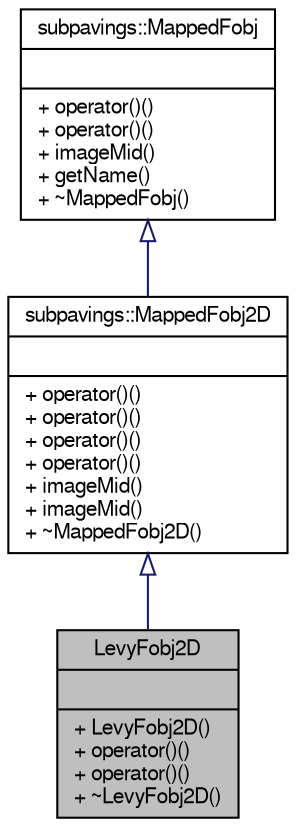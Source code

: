 digraph G
{
  edge [fontname="FreeSans",fontsize="10",labelfontname="FreeSans",labelfontsize="10"];
  node [fontname="FreeSans",fontsize="10",shape=record];
  Node1 [label="{LevyFobj2D\n||+ LevyFobj2D()\l+ operator()()\l+ operator()()\l+ ~LevyFobj2D()\l}",height=0.2,width=0.4,color="black", fillcolor="grey75", style="filled" fontcolor="black"];
  Node2 -> Node1 [dir="back",color="midnightblue",fontsize="10",style="solid",arrowtail="onormal",fontname="FreeSans"];
  Node2 [label="{subpavings::MappedFobj2D\n||+ operator()()\l+ operator()()\l+ operator()()\l+ operator()()\l+ imageMid()\l+ imageMid()\l+ ~MappedFobj2D()\l}",height=0.2,width=0.4,color="black", fillcolor="white", style="filled",URL="$classsubpavings_1_1MappedFobj2D.shtml"];
  Node3 -> Node2 [dir="back",color="midnightblue",fontsize="10",style="solid",arrowtail="onormal",fontname="FreeSans"];
  Node3 [label="{subpavings::MappedFobj\n||+ operator()()\l+ operator()()\l+ imageMid()\l+ getName()\l+ ~MappedFobj()\l}",height=0.2,width=0.4,color="black", fillcolor="white", style="filled",URL="$classsubpavings_1_1MappedFobj.shtml"];
}
